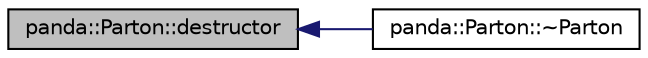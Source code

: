 digraph G
{
  edge [fontname="Helvetica",fontsize="10",labelfontname="Helvetica",labelfontsize="10"];
  node [fontname="Helvetica",fontsize="10",shape=record];
  rankdir=LR;
  Node1 [label="panda::Parton::destructor",height=0.2,width=0.4,color="black", fillcolor="grey75", style="filled" fontcolor="black"];
  Node1 -> Node2 [dir=back,color="midnightblue",fontsize="10",style="solid"];
  Node2 [label="panda::Parton::~Parton",height=0.2,width=0.4,color="black", fillcolor="white", style="filled",URL="$classpanda_1_1Parton.html#a5cb68db7a6813b2403a918d303c04e53"];
}
